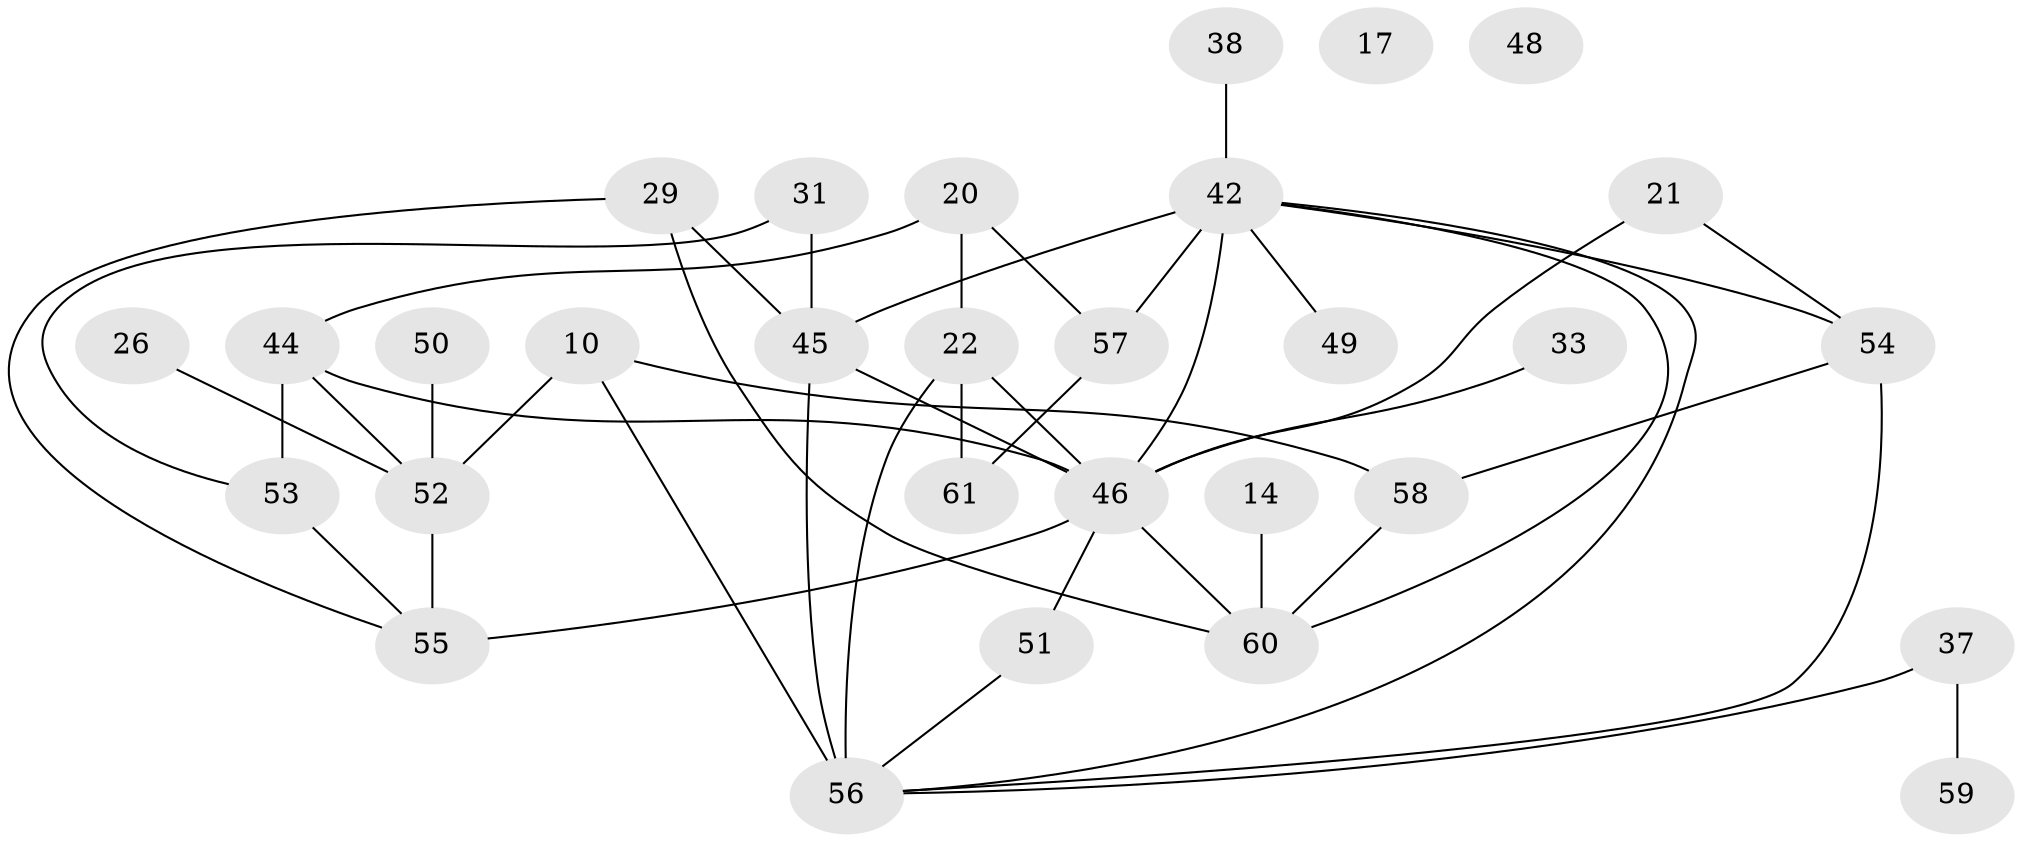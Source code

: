 // original degree distribution, {4: 0.14754098360655737, 3: 0.32786885245901637, 5: 0.08196721311475409, 2: 0.22950819672131148, 1: 0.11475409836065574, 0: 0.03278688524590164, 6: 0.03278688524590164, 9: 0.01639344262295082, 7: 0.01639344262295082}
// Generated by graph-tools (version 1.1) at 2025/40/03/09/25 04:40:16]
// undirected, 30 vertices, 45 edges
graph export_dot {
graph [start="1"]
  node [color=gray90,style=filled];
  10;
  14;
  17;
  20 [super="+6"];
  21;
  22;
  26 [super="+11"];
  29;
  31 [super="+3"];
  33;
  37;
  38;
  42 [super="+28+32"];
  44 [super="+39"];
  45 [super="+9+15+23"];
  46 [super="+35"];
  48;
  49;
  50;
  51 [super="+25+27"];
  52 [super="+36+34"];
  53 [super="+30"];
  54 [super="+41"];
  55 [super="+19+8"];
  56 [super="+13+47"];
  57 [super="+40"];
  58;
  59;
  60 [super="+5+43+24"];
  61;
  10 -- 58;
  10 -- 56;
  10 -- 52;
  14 -- 60;
  20 -- 22 [weight=2];
  20 -- 57;
  20 -- 44;
  21 -- 46;
  21 -- 54;
  22 -- 46 [weight=2];
  22 -- 61;
  22 -- 56;
  26 -- 52;
  29 -- 55;
  29 -- 60;
  29 -- 45;
  31 -- 45 [weight=2];
  31 -- 53;
  33 -- 46;
  37 -- 59;
  37 -- 56;
  38 -- 42;
  42 -- 57 [weight=3];
  42 -- 56;
  42 -- 60;
  42 -- 49;
  42 -- 54;
  42 -- 45;
  42 -- 46;
  44 -- 46;
  44 -- 53;
  44 -- 52 [weight=2];
  45 -- 46 [weight=2];
  45 -- 56 [weight=3];
  46 -- 51;
  46 -- 60 [weight=2];
  46 -- 55 [weight=3];
  50 -- 52;
  51 -- 56;
  52 -- 55 [weight=2];
  53 -- 55 [weight=2];
  54 -- 56;
  54 -- 58 [weight=2];
  57 -- 61;
  58 -- 60 [weight=2];
}
